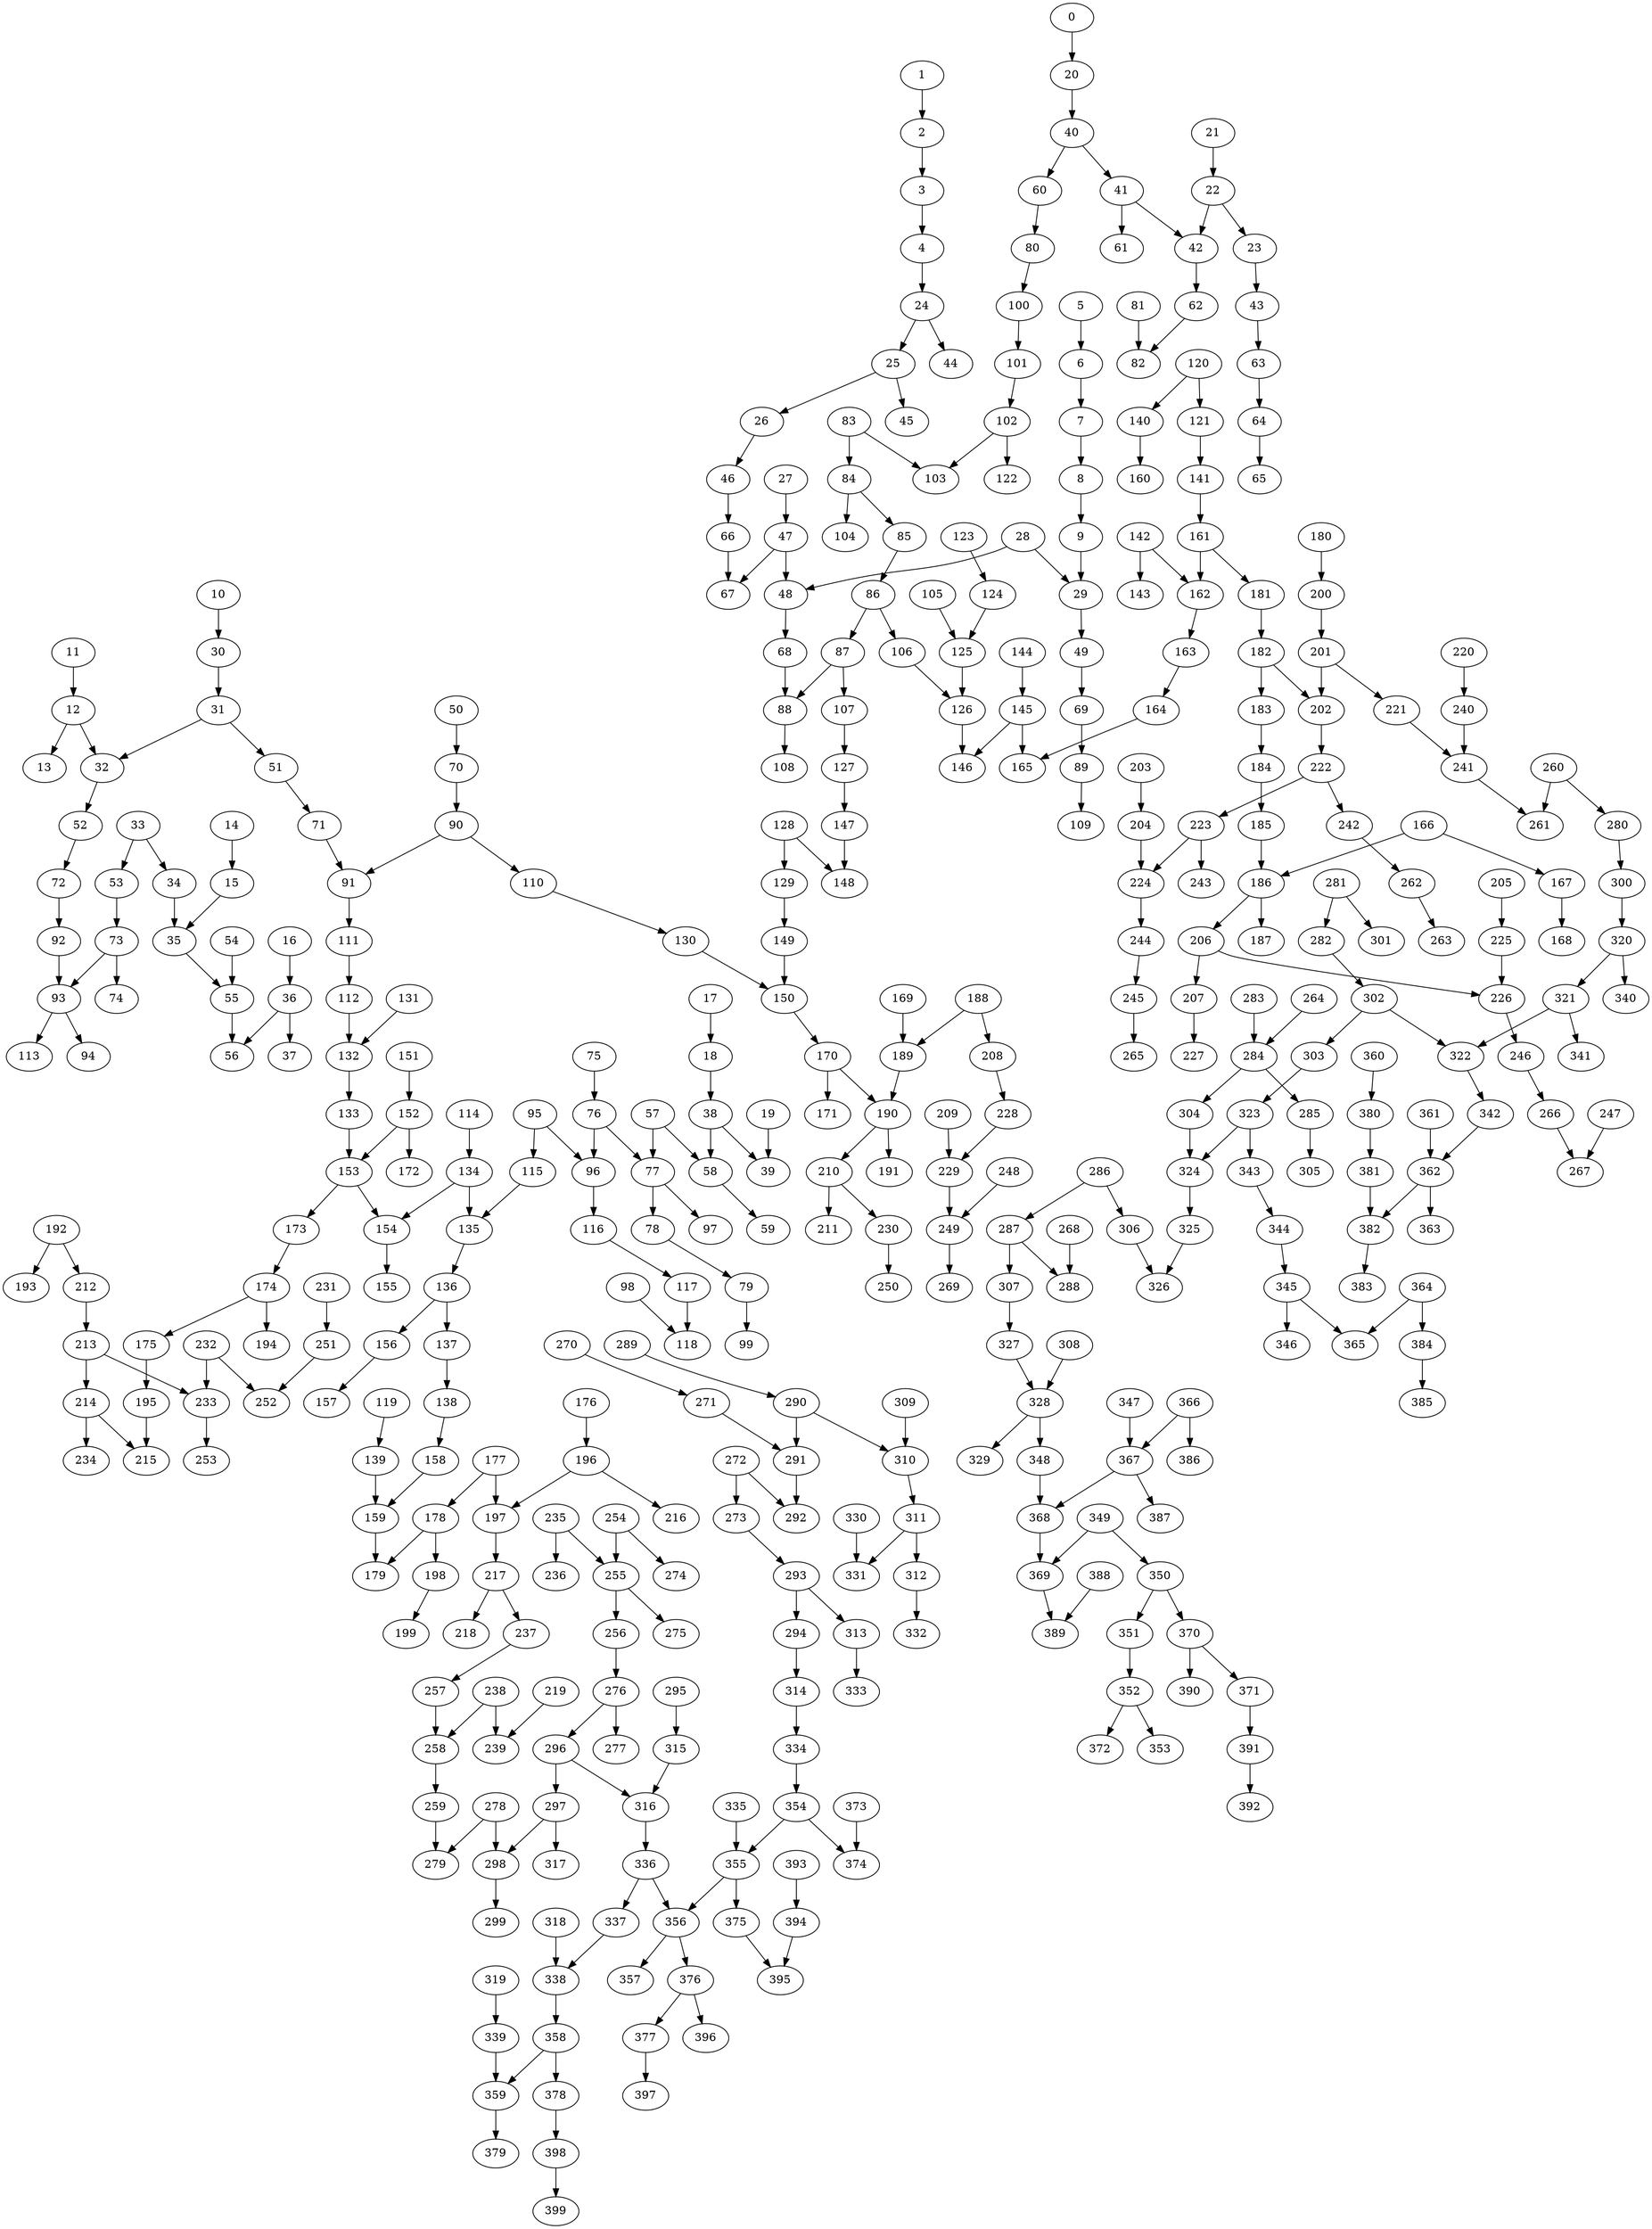 digraph arbol {12 -> 13[Label=1];
19 -> 39[Label=1];
22 -> 23[Label=1];
33 -> 53[Label=1];
34 -> 35[Label=1];
10 -> 30[Label=8];
38 -> 39[Label=1];
40 -> 60[Label=1];
52 -> 72[Label=1];
53 -> 73[Label=1];
55 -> 56[Label=1];
64 -> 65[Label=1];
79 -> 99[Label=8];
83 -> 84[Label=1];
88 -> 108[Label=8];
98 -> 118[Label=1];
107 -> 127[Label=1];
112 -> 132[Label=1];
123 -> 124[Label=1];
129 -> 149[Label=1];
15 -> 35[Label=7];
130 -> 150[Label=1];
131 -> 132[Label=1];
145 -> 165[Label=1];
153 -> 173[Label=1];
156 -> 157[Label=1];
162 -> 163[Label=1];
170 -> 171[Label=1];
177 -> 197[Label=1];
182 -> 202[Label=1];
184 -> 185[Label=1];
189 -> 190[Label=1];
201 -> 202[Label=1];
9 -> 29[Label=2];
16 -> 36[Label=2];
206 -> 207[Label=1];
18 -> 38[Label=2];
20 -> 40[Label=2];
209 -> 229[Label=1];
24 -> 25[Label=2];
25 -> 45[Label=2];
219 -> 239[Label=1];
29 -> 49[Label=2];
36 -> 56[Label=2];
226 -> 246[Label=6];
232 -> 252[Label=1];
40 -> 41[Label=2];
42 -> 62[Label=2];
167 -> 168[Label=6];
137 -> 138[Label=6];
121 -> 141[Label=6];
117 -> 118[Label=6];
95 -> 115[Label=6];
93 -> 113[Label=6];
91 -> 111[Label=6];
84 -> 104[Label=6];
84 -> 85[Label=6];
78 -> 79[Label=6];
57 -> 77[Label=6];
57 -> 58[Label=6];
31 -> 51[Label=6];
30 -> 31[Label=6];
25 -> 26[Label=6];
23 -> 43[Label=6];
188 -> 189[Label=6];
12 -> 32[Label=6];
7 -> 8[Label=6];
6 -> 7[Label=6];
5 -> 6[Label=6];
188 -> 208[Label=6];
201 -> 221[Label=6];
207 -> 227[Label=6];
233 -> 253[Label=1];
46 -> 66[Label=2];
47 -> 67[Label=2];
235 -> 236[Label=6];
235 -> 255[Label=1];
58 -> 59[Label=2];
0 -> 20[Label=3];
1 -> 2[Label=3];
62 -> 82[Label=2];
2 -> 3[Label=3];
3 -> 4[Label=3];
102 -> 122[Label=5];
111 -> 112[Label=5];
114 -> 134[Label=5];
115 -> 135[Label=5];
125 -> 126[Label=5];
128 -> 129[Label=5];
136 -> 156[Label=5];
139 -> 159[Label=5];
238 -> 239[Label=6];
238 -> 258[Label=1];
66 -> 67[Label=2];
24 -> 44[Label=3];
26 -> 46[Label=3];
54 -> 55[Label=8];
69 -> 89[Label=2];
28 -> 29[Label=3];
28 -> 48[Label=3];
96 -> 116[Label=7];
145 -> 146[Label=5];
147 -> 148[Label=5];
154 -> 155[Label=5];
166 -> 186[Label=5];
169 -> 189[Label=5];
177 -> 178[Label=5];
178 -> 198[Label=5];
190 -> 210[Label=5];
196 -> 216[Label=5];
210 -> 211[Label=5];
217 -> 218[Label=5];
222 -> 242[Label=5];
223 -> 224[Label=5];
224 -> 244[Label=5];
228 -> 229[Label=5];
230 -> 250[Label=5];
237 -> 257[Label=5];
240 -> 241[Label=1];
73 -> 93[Label=2];
31 -> 32[Label=3];
32 -> 52[Label=3];
75 -> 76[Label=2];
35 -> 55[Label=3];
36 -> 37[Label=3];
38 -> 58[Label=5];
33 -> 34[Label=5];
48 -> 68[Label=5];
49 -> 69[Label=5];
11 -> 12[Label=5];
8 -> 9[Label=5];
71 -> 91[Label=5];
241 -> 261[Label=6];
244 -> 245[Label=1];
76 -> 77[Label=2];
50 -> 70[Label=3];
51 -> 71[Label=3];
80 -> 100[Label=2];
63 -> 64[Label=3];
68 -> 88[Label=3];
150 -> 170[Label=7];
213 -> 233[Label=6];
245 -> 265[Label=7];
246 -> 266[Label=6];
247 -> 267[Label=5];
249 -> 269[Label=5];
251 -> 252[Label=5];
254 -> 255[Label=5];
258 -> 259[Label=5];
259 -> 279[Label=1];
85 -> 86[Label=2];
70 -> 90[Label=3];
81 -> 82[Label=3];
86 -> 87[Label=2];
83 -> 103[Label=3];
87 -> 107[Label=3];
254 -> 274[Label=4];
223 -> 243[Label=4];
222 -> 223[Label=4];
256 -> 276[Label=4];
260 -> 261[Label=5];
262 -> 263[Label=1];
86 -> 106[Label=2];
89 -> 109[Label=2];
90 -> 110[Label=3];
92 -> 93[Label=3];
93 -> 94[Label=3];
95 -> 96[Label=3];
186 -> 206[Label=4];
203 -> 204[Label=4];
204 -> 224[Label=4];
166 -> 167[Label=4];
161 -> 162[Label=4];
158 -> 159[Label=4];
153 -> 154[Label=4];
149 -> 150[Label=4];
208 -> 228[Label=4];
140 -> 160[Label=4];
134 -> 154[Label=4];
133 -> 153[Label=4];
128 -> 148[Label=4];
120 -> 121[Label=4];
119 -> 139[Label=4];
100 -> 101[Label=4];
266 -> 267[Label=7];
77 -> 97[Label=4];
77 -> 78[Label=4];
76 -> 96[Label=4];
73 -> 74[Label=4];
72 -> 92[Label=4];
60 -> 80[Label=4];
268 -> 288[Label=5];
272 -> 292[Label=1];
41 -> 42[Label=4];
22 -> 42[Label=4];
14 -> 15[Label=4];
90 -> 91[Label=2];
101 -> 102[Label=3];
102 -> 103[Label=2];
105 -> 125[Label=3];
110 -> 130[Label=3];
116 -> 117[Label=3];
176 -> 196[Label=4];
178 -> 179[Label=4];
242 -> 262[Label=7];
273 -> 293[Label=6];
276 -> 277[Label=4];
276 -> 296[Label=5];
280 -> 300[Label=5];
284 -> 285[Label=1];
106 -> 126[Label=2];
120 -> 140[Label=2];
132 -> 133[Label=3];
21 -> 22[Label=6];
135 -> 136[Label=3];
136 -> 137[Label=3];
138 -> 158[Label=3];
200 -> 201[Label=7];
214 -> 215[Label=3];
212 -> 213[Label=3];
206 -> 226[Label=3];
202 -> 222[Label=3];
190 -> 191[Label=6];
196 -> 197[Label=3];
151 -> 152[Label=6];
183 -> 184[Label=3];
174 -> 175[Label=3];
161 -> 181[Label=3];
152 -> 153[Label=3];
220 -> 240[Label=3];
257 -> 258[Label=3];
260 -> 280[Label=3];
271 -> 291[Label=3];
281 -> 282[Label=3];
281 -> 301[Label=3];
283 -> 284[Label=3];
285 -> 305[Label=1];
124 -> 125[Label=2];
126 -> 146[Label=2];
286 -> 287[Label=2];
182 -> 183[Label=4];
185 -> 186[Label=4];
286 -> 306[Label=4];
287 -> 288[Label=5];
287 -> 307[Label=1];
127 -> 147[Label=2];
134 -> 135[Label=2];
192 -> 193[Label=3];
197 -> 217[Label=3];
289 -> 290[Label=6];
290 -> 291[Label=2];
186 -> 187[Label=4];
290 -> 310[Label=2];
198 -> 199[Label=4];
291 -> 292[Label=2];
293 -> 294[Label=5];
293 -> 313[Label=2];
213 -> 214[Label=4];
217 -> 237[Label=4];
221 -> 241[Label=7];
294 -> 314[Label=2];
295 -> 315[Label=1];
47 -> 48[Label=5];
142 -> 143[Label=2];
27 -> 47[Label=5];
142 -> 162[Label=2];
4 -> 24[Label=5];
296 -> 297[Label=5];
296 -> 316[Label=3];
297 -> 298[Label=1];
144 -> 145[Label=2];
152 -> 172[Label=2];
232 -> 233[Label=3];
297 -> 317[Label=7];
300 -> 320[Label=4];
302 -> 303[Label=5];
282 -> 302[Label=4];
302 -> 322[Label=6];
303 -> 323[Label=5];
304 -> 324[Label=3];
306 -> 326[Label=2];
225 -> 226[Label=4];
307 -> 327[Label=6];
308 -> 328[Label=6];
309 -> 310[Label=8];
311 -> 312[Label=2];
311 -> 331[Label=3];
272 -> 273[Label=2];
141 -> 161[Label=4];
264 -> 284[Label=2];
255 -> 275[Label=2];
255 -> 256[Label=2];
87 -> 88[Label=4];
231 -> 251[Label=2];
214 -> 234[Label=2];
210 -> 230[Label=2];
43 -> 63[Label=4];
195 -> 215[Label=2];
192 -> 212[Label=2];
181 -> 182[Label=2];
229 -> 249[Label=7];
175 -> 195[Label=2];
174 -> 194[Label=2];
310 -> 311[Label=3];
298 -> 299[Label=3];
312 -> 332[Label=5];
313 -> 333[Label=3];
314 -> 334[Label=4];
315 -> 316[Label=4];
316 -> 336[Label=1];
159 -> 179[Label=2];
163 -> 164[Label=2];
318 -> 338[Label=5];
319 -> 339[Label=7];
320 -> 321[Label=1];
164 -> 165[Label=2];
170 -> 190[Label=7];
173 -> 174[Label=2];
278 -> 279[Label=2];
320 -> 340[Label=3];
321 -> 322[Label=5];
321 -> 341[Label=2];
278 -> 298[Label=4];
284 -> 304[Label=2];
322 -> 342[Label=6];
323 -> 324[Label=4];
323 -> 343[Label=4];
324 -> 325[Label=2];
325 -> 326[Label=1];
327 -> 328[Label=2];
328 -> 329[Label=2];
330 -> 331[Label=2];
17 -> 18[Label=5];
328 -> 348[Label=4];
334 -> 354[Label=4];
335 -> 355[Label=2];
336 -> 337[Label=2];
336 -> 356[Label=3];
337 -> 338[Label=3];
338 -> 358[Label=2];
339 -> 359[Label=4];
342 -> 362[Label=6];
343 -> 344[Label=1];
180 -> 200[Label=2];
344 -> 345[Label=1];
345 -> 346[Label=7];
248 -> 249[Label=2];
345 -> 365[Label=4];
41 -> 61[Label=4];
347 -> 367[Label=4];
348 -> 368[Label=6];
349 -> 350[Label=5];
349 -> 369[Label=4];
350 -> 351[Label=6];
350 -> 370[Label=2];
351 -> 352[Label=3];
352 -> 353[Label=6];
352 -> 372[Label=7];
354 -> 355[Label=4];
354 -> 374[Label=2];
355 -> 356[Label=4];
355 -> 375[Label=1];
205 -> 225[Label=2];
356 -> 357[Label=5];
356 -> 376[Label=4];
358 -> 359[Label=1];
358 -> 378[Label=5];
359 -> 379[Label=2];
360 -> 380[Label=3];
361 -> 362[Label=1];
362 -> 363[Label=6];
362 -> 382[Label=6];
364 -> 365[Label=4];
364 -> 384[Label=1];
366 -> 367[Label=5];
366 -> 386[Label=4];
367 -> 368[Label=2];
367 -> 387[Label=2];
368 -> 369[Label=1];
270 -> 271[Label=2];
369 -> 389[Label=6];
370 -> 371[Label=6];
370 -> 390[Label=3];
371 -> 391[Label=5];
373 -> 374[Label=4];
375 -> 395[Label=5];
376 -> 377[Label=2];
376 -> 396[Label=2];
377 -> 397[Label=5];
378 -> 398[Label=1];
380 -> 381[Label=5];
381 -> 382[Label=4];
382 -> 383[Label=2];
384 -> 385[Label=3];
388 -> 389[Label=5];
391 -> 392[Label=7];
393 -> 394[Label=6];
394 -> 395[Label=3];
398 -> 399[Label=5];
}